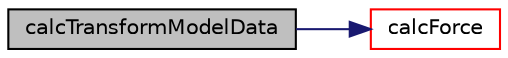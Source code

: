 digraph "calcTransformModelData"
{
  bgcolor="transparent";
  edge [fontname="Helvetica",fontsize="10",labelfontname="Helvetica",labelfontsize="10"];
  node [fontname="Helvetica",fontsize="10",shape=record];
  rankdir="LR";
  Node1 [label="calcTransformModelData",height=0.2,width=0.4,color="black", fillcolor="grey75", style="filled", fontcolor="black"];
  Node1 -> Node2 [color="midnightblue",fontsize="10",style="solid",fontname="Helvetica"];
  Node2 [label="calcForce",height=0.2,width=0.4,color="red",URL="$a01982.html#ae4329e47b78abbd4608e91bcf47b9038",tooltip="Calculate the porosity force. "];
}

